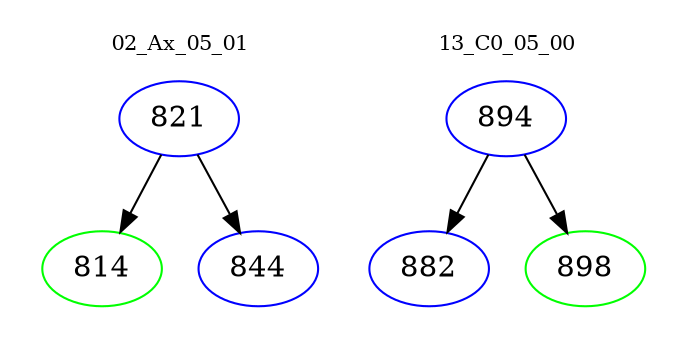digraph{
subgraph cluster_0 {
color = white
label = "02_Ax_05_01";
fontsize=10;
T0_821 [label="821", color="blue"]
T0_821 -> T0_814 [color="black"]
T0_814 [label="814", color="green"]
T0_821 -> T0_844 [color="black"]
T0_844 [label="844", color="blue"]
}
subgraph cluster_1 {
color = white
label = "13_C0_05_00";
fontsize=10;
T1_894 [label="894", color="blue"]
T1_894 -> T1_882 [color="black"]
T1_882 [label="882", color="blue"]
T1_894 -> T1_898 [color="black"]
T1_898 [label="898", color="green"]
}
}
